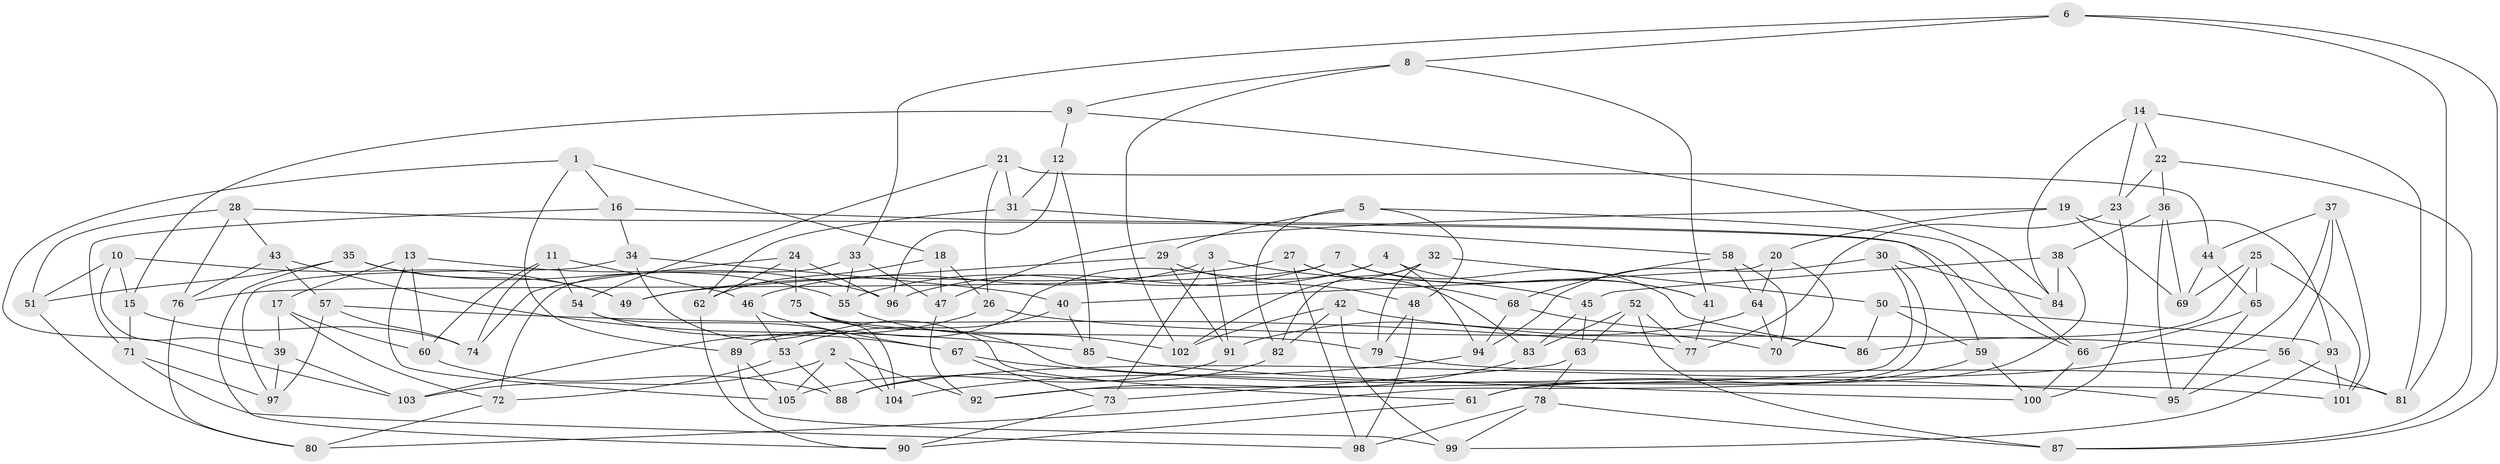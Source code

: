 // Generated by graph-tools (version 1.1) at 2025/03/03/09/25 03:03:00]
// undirected, 105 vertices, 210 edges
graph export_dot {
graph [start="1"]
  node [color=gray90,style=filled];
  1;
  2;
  3;
  4;
  5;
  6;
  7;
  8;
  9;
  10;
  11;
  12;
  13;
  14;
  15;
  16;
  17;
  18;
  19;
  20;
  21;
  22;
  23;
  24;
  25;
  26;
  27;
  28;
  29;
  30;
  31;
  32;
  33;
  34;
  35;
  36;
  37;
  38;
  39;
  40;
  41;
  42;
  43;
  44;
  45;
  46;
  47;
  48;
  49;
  50;
  51;
  52;
  53;
  54;
  55;
  56;
  57;
  58;
  59;
  60;
  61;
  62;
  63;
  64;
  65;
  66;
  67;
  68;
  69;
  70;
  71;
  72;
  73;
  74;
  75;
  76;
  77;
  78;
  79;
  80;
  81;
  82;
  83;
  84;
  85;
  86;
  87;
  88;
  89;
  90;
  91;
  92;
  93;
  94;
  95;
  96;
  97;
  98;
  99;
  100;
  101;
  102;
  103;
  104;
  105;
  1 -- 18;
  1 -- 89;
  1 -- 103;
  1 -- 16;
  2 -- 105;
  2 -- 104;
  2 -- 103;
  2 -- 92;
  3 -- 91;
  3 -- 73;
  3 -- 45;
  3 -- 46;
  4 -- 41;
  4 -- 89;
  4 -- 94;
  4 -- 96;
  5 -- 66;
  5 -- 82;
  5 -- 29;
  5 -- 48;
  6 -- 8;
  6 -- 87;
  6 -- 81;
  6 -- 33;
  7 -- 86;
  7 -- 76;
  7 -- 55;
  7 -- 41;
  8 -- 9;
  8 -- 102;
  8 -- 41;
  9 -- 15;
  9 -- 12;
  9 -- 84;
  10 -- 49;
  10 -- 15;
  10 -- 51;
  10 -- 39;
  11 -- 60;
  11 -- 74;
  11 -- 46;
  11 -- 54;
  12 -- 96;
  12 -- 31;
  12 -- 85;
  13 -- 96;
  13 -- 105;
  13 -- 60;
  13 -- 17;
  14 -- 84;
  14 -- 23;
  14 -- 81;
  14 -- 22;
  15 -- 71;
  15 -- 74;
  16 -- 71;
  16 -- 34;
  16 -- 59;
  17 -- 72;
  17 -- 60;
  17 -- 39;
  18 -- 47;
  18 -- 26;
  18 -- 62;
  19 -- 47;
  19 -- 20;
  19 -- 93;
  19 -- 69;
  20 -- 70;
  20 -- 64;
  20 -- 40;
  21 -- 44;
  21 -- 54;
  21 -- 31;
  21 -- 26;
  22 -- 87;
  22 -- 23;
  22 -- 36;
  23 -- 100;
  23 -- 77;
  24 -- 75;
  24 -- 96;
  24 -- 74;
  24 -- 62;
  25 -- 86;
  25 -- 65;
  25 -- 101;
  25 -- 69;
  26 -- 56;
  26 -- 103;
  27 -- 83;
  27 -- 49;
  27 -- 68;
  27 -- 98;
  28 -- 43;
  28 -- 66;
  28 -- 51;
  28 -- 76;
  29 -- 48;
  29 -- 49;
  29 -- 91;
  30 -- 84;
  30 -- 92;
  30 -- 94;
  30 -- 80;
  31 -- 58;
  31 -- 62;
  32 -- 82;
  32 -- 102;
  32 -- 79;
  32 -- 50;
  33 -- 72;
  33 -- 47;
  33 -- 55;
  34 -- 61;
  34 -- 97;
  34 -- 40;
  35 -- 55;
  35 -- 51;
  35 -- 90;
  35 -- 49;
  36 -- 69;
  36 -- 95;
  36 -- 38;
  37 -- 101;
  37 -- 44;
  37 -- 56;
  37 -- 88;
  38 -- 45;
  38 -- 84;
  38 -- 61;
  39 -- 103;
  39 -- 97;
  40 -- 53;
  40 -- 85;
  41 -- 77;
  42 -- 99;
  42 -- 82;
  42 -- 102;
  42 -- 70;
  43 -- 76;
  43 -- 85;
  43 -- 57;
  44 -- 69;
  44 -- 65;
  45 -- 63;
  45 -- 83;
  46 -- 67;
  46 -- 53;
  47 -- 92;
  48 -- 98;
  48 -- 79;
  50 -- 93;
  50 -- 86;
  50 -- 59;
  51 -- 80;
  52 -- 83;
  52 -- 87;
  52 -- 63;
  52 -- 77;
  53 -- 88;
  53 -- 72;
  54 -- 104;
  54 -- 67;
  55 -- 102;
  56 -- 81;
  56 -- 95;
  57 -- 77;
  57 -- 74;
  57 -- 97;
  58 -- 70;
  58 -- 64;
  58 -- 68;
  59 -- 100;
  59 -- 61;
  60 -- 88;
  61 -- 90;
  62 -- 90;
  63 -- 73;
  63 -- 78;
  64 -- 70;
  64 -- 91;
  65 -- 95;
  65 -- 66;
  66 -- 100;
  67 -- 95;
  67 -- 73;
  68 -- 86;
  68 -- 94;
  71 -- 97;
  71 -- 98;
  72 -- 80;
  73 -- 90;
  75 -- 79;
  75 -- 104;
  75 -- 101;
  76 -- 80;
  78 -- 99;
  78 -- 98;
  78 -- 87;
  79 -- 81;
  82 -- 88;
  83 -- 92;
  85 -- 100;
  89 -- 105;
  89 -- 99;
  91 -- 105;
  93 -- 99;
  93 -- 101;
  94 -- 104;
}
